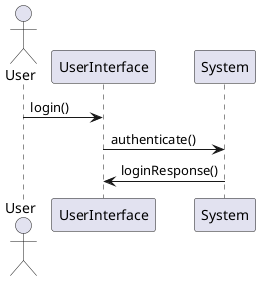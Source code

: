 @startuml sampleSequenceDiagram

actor User
participant "UserInterface" as UI
participant "System" as Sys

User -> UI : login()
UI -> Sys : authenticate()
Sys -> UI : loginResponse()
@enduml
